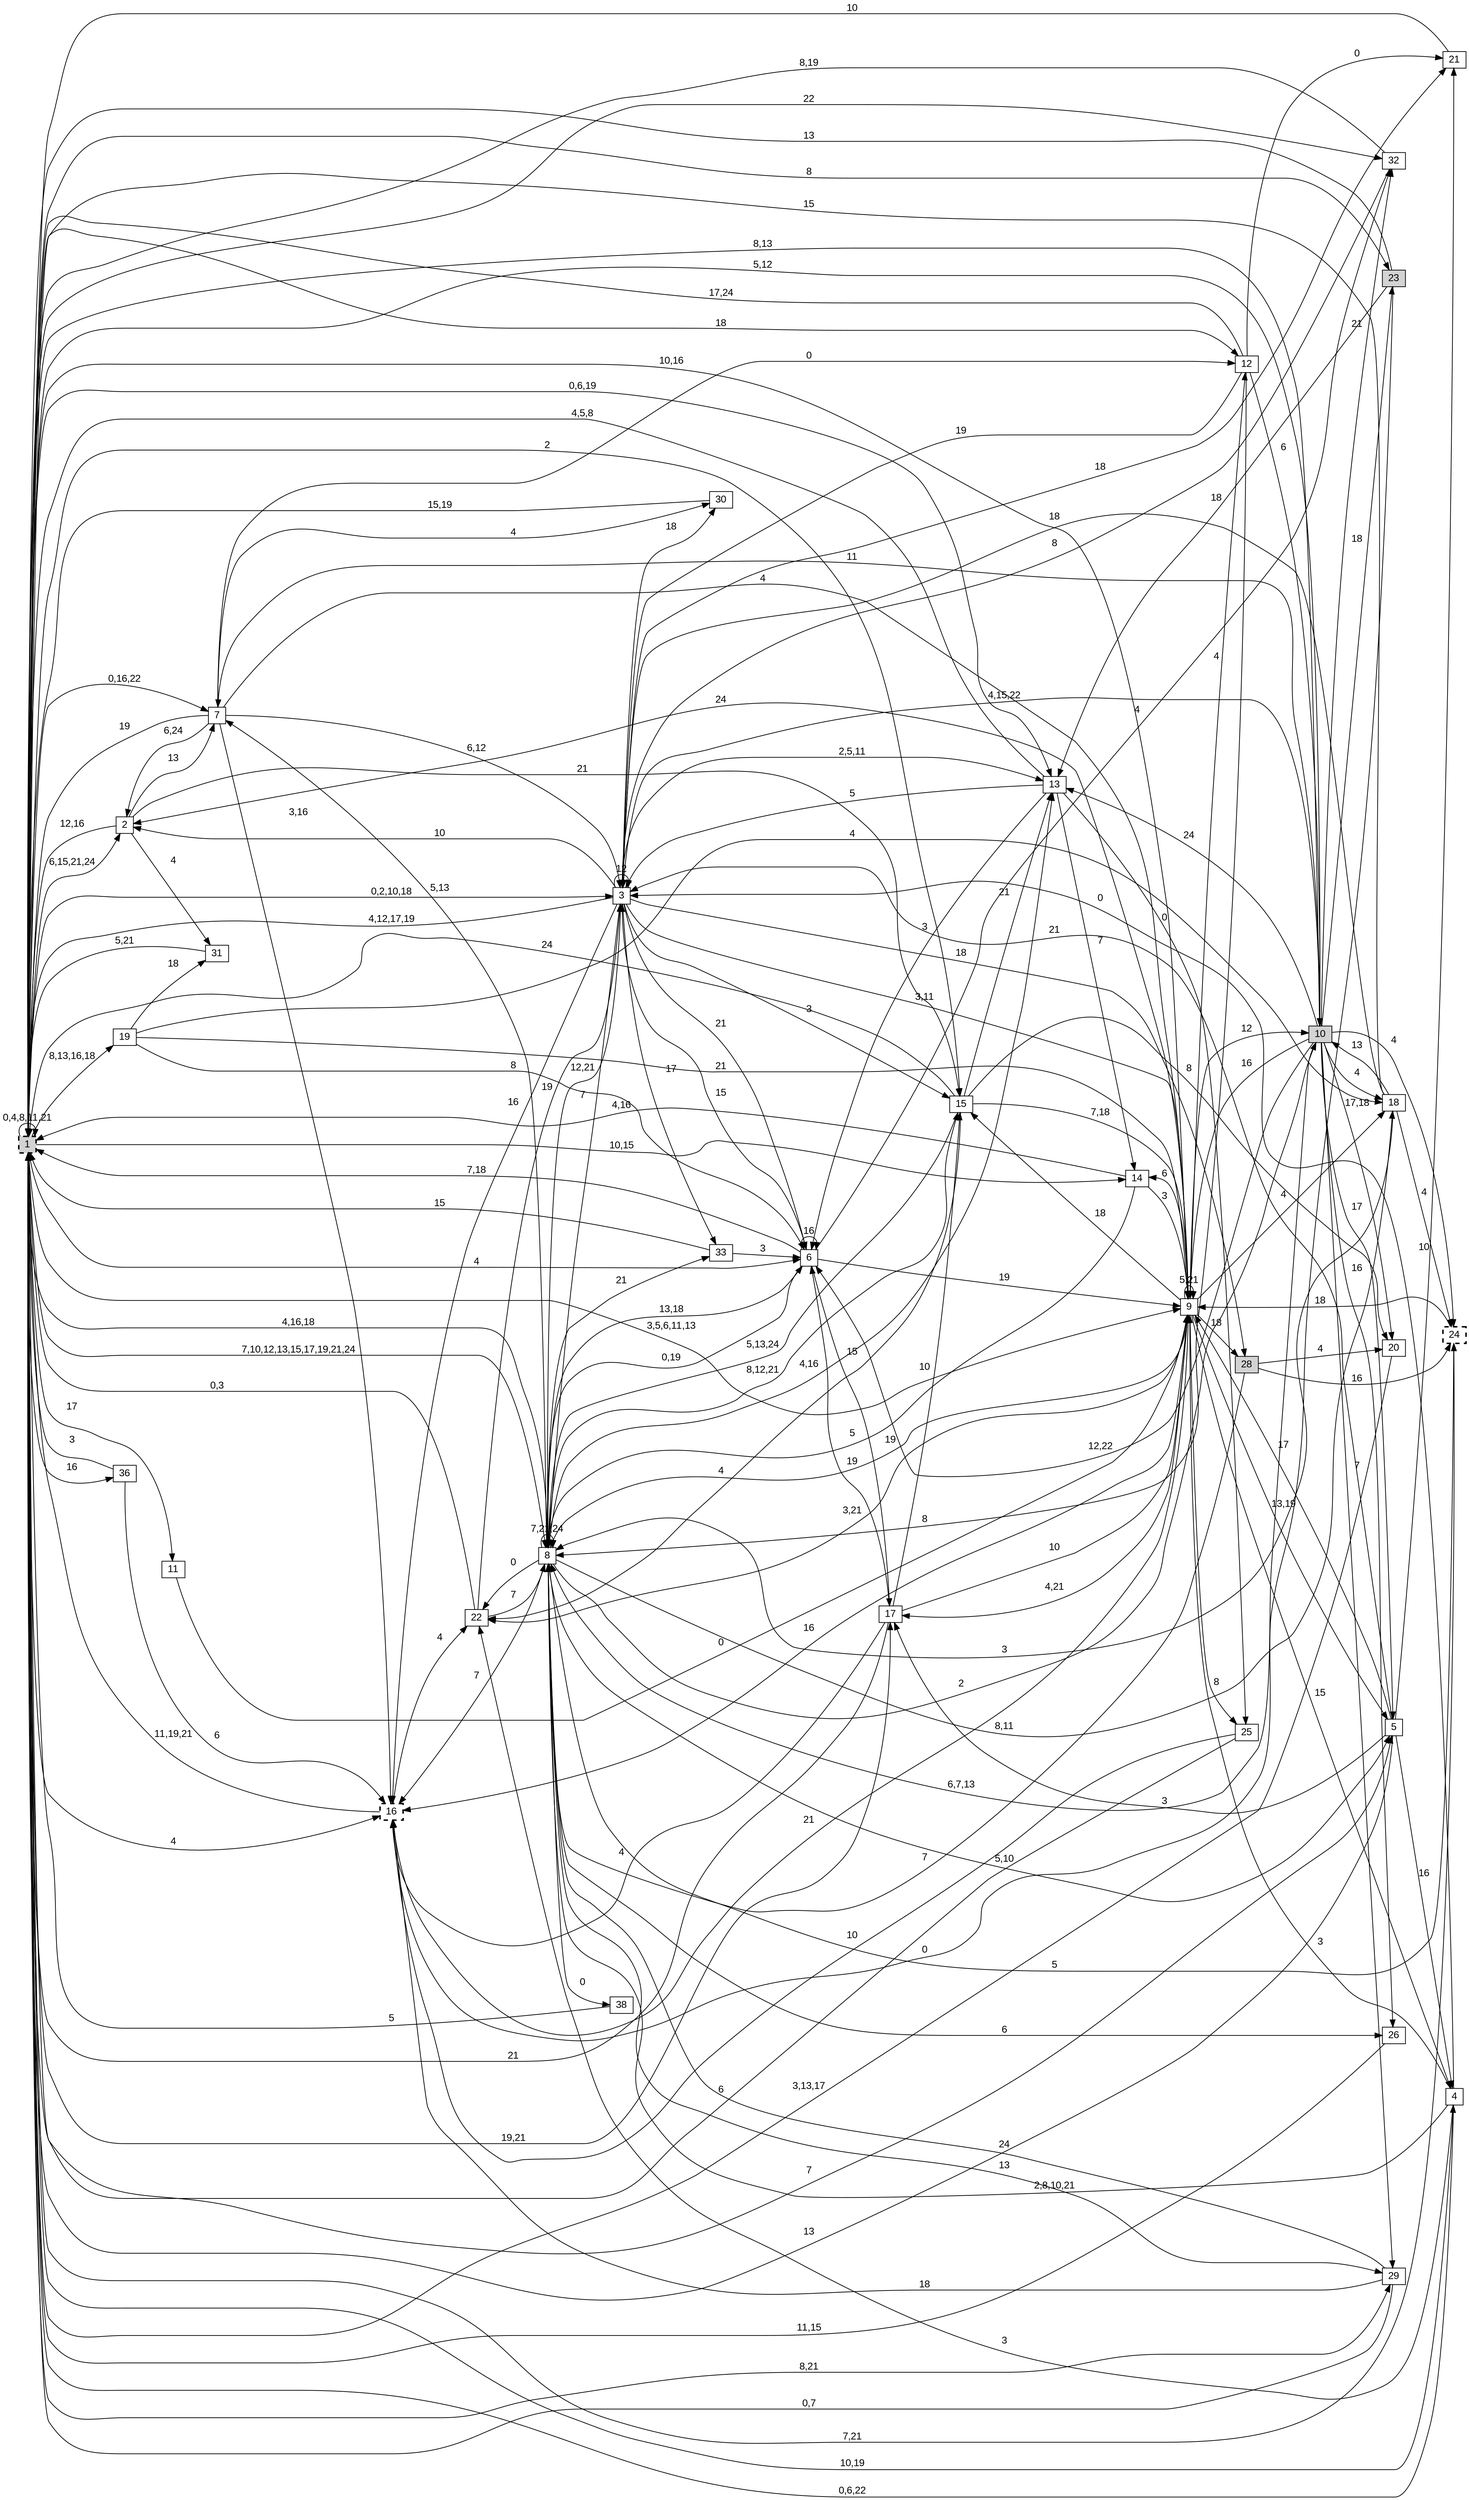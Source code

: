 digraph "NDFA" {
  rankdir=LR
  node [shape=box width=0.1 height=0.1 fontname=Arial]
  edge [fontname=Arial]
/* Estados */
 s1 [label="1" style="filled,bold,dashed"] /* I:1 F:1 D:0 */
 s2 [label="2" ] /* I:0 F:0 D:0 */
 s3 [label="3" ] /* I:0 F:0 D:0 */
 s4 [label="4" ] /* I:0 F:0 D:0 */
 s5 [label="5" ] /* I:0 F:0 D:0 */
 s6 [label="6" ] /* I:0 F:0 D:0 */
 s7 [label="7" ] /* I:0 F:0 D:0 */
 s8 [label="8" ] /* I:0 F:0 D:0 */
 s9 [label="9" ] /* I:0 F:0 D:0 */
 s10 [label="10" style="filled"] /* I:1 F:0 D:0 */
 s11 [label="11" ] /* I:0 F:0 D:0 */
 s12 [label="12" ] /* I:0 F:0 D:0 */
 s13 [label="13" ] /* I:0 F:0 D:0 */
 s14 [label="14" ] /* I:0 F:0 D:0 */
 s15 [label="15" ] /* I:0 F:0 D:0 */
 s16 [label="16" style="bold,dashed"] /* I:0 F:1 D:0 */
 s17 [label="17" ] /* I:0 F:0 D:0 */
 s18 [label="18" ] /* I:0 F:0 D:0 */
 s19 [label="19" ] /* I:0 F:0 D:0 */
 s20 [label="20" ] /* I:0 F:0 D:0 */
 s21 [label="21" ] /* I:0 F:0 D:0 */
 s22 [label="22" ] /* I:0 F:0 D:0 */
 s23 [label="23" style="filled"] /* I:1 F:0 D:0 */
 s24 [label="24" style="bold,dashed"] /* I:0 F:1 D:0 */
 s25 [label="25" ] /* I:0 F:0 D:0 */
 s26 [label="26" ] /* I:0 F:0 D:0 */
 s28 [label="28" style="filled"] /* I:1 F:0 D:0 */
 s29 [label="29" ] /* I:0 F:0 D:0 */
 s30 [label="30" ] /* I:0 F:0 D:0 */
 s31 [label="31" ] /* I:0 F:0 D:0 */
 s32 [label="32" ] /* I:0 F:0 D:0 */
 s33 [label="33" ] /* I:0 F:0 D:0 */
 s36 [label="36" ] /* I:0 F:0 D:0 */
 s38 [label="38" ] /* I:0 F:0 D:0 */
/* Transiciones */
  s1 -> s1 [label="0,4,8,11,21"]
  s1 -> s2 [label="6,15,21,24"]
  s1 -> s3 [label="0,2,10,18"]
  s1 -> s4 [label="10,19"]
  s1 -> s5 [label="7"]
  s1 -> s6 [label="4"]
  s1 -> s7 [label="0,16,22"]
  s1 -> s8 [label="7,10,12,13,15,17,19,21,24"]
  s1 -> s9 [label="3,5,6,11,13"]
  s1 -> s10 [label="5,12"]
  s1 -> s11 [label="17"]
  s1 -> s12 [label="18"]
  s1 -> s13 [label="0,6,19"]
  s1 -> s14 [label="10,15"]
  s1 -> s15 [label="2"]
  s1 -> s16 [label="4"]
  s1 -> s17 [label="19,21"]
  s1 -> s19 [label="8,13,16,18"]
  s1 -> s23 [label="8"]
  s1 -> s24 [label="7,21"]
  s1 -> s29 [label="8,21"]
  s1 -> s32 [label="22"]
  s1 -> s36 [label="16"]
  s2 -> s1 [label="12,16"]
  s2 -> s7 [label="13"]
  s2 -> s15 [label="21"]
  s2 -> s31 [label="4"]
  s3 -> s1 [label="4,12,17,19"]
  s3 -> s2 [label="10"]
  s3 -> s3 [label="12"]
  s3 -> s6 [label="21"]
  s3 -> s8 [label="7"]
  s3 -> s9 [label="3,11"]
  s3 -> s13 [label="2,5,11"]
  s3 -> s15 [label="3"]
  s3 -> s16 [label="16"]
  s3 -> s21 [label="18"]
  s3 -> s28 [label="18"]
  s3 -> s30 [label="18"]
  s3 -> s33 [label="17"]
  s4 -> s1 [label="0,6,22"]
  s4 -> s3 [label="0"]
  s4 -> s8 [label="2,8,10,21"]
  s4 -> s9 [label="3"]
  s4 -> s22 [label="3"]
  s5 -> s1 [label="13"]
  s5 -> s3 [label="21"]
  s5 -> s4 [label="16"]
  s5 -> s9 [label="17"]
  s5 -> s17 [label="3"]
  s5 -> s21 [label="10"]
  s6 -> s1 [label="7,18"]
  s6 -> s3 [label="15"]
  s6 -> s6 [label="16"]
  s6 -> s8 [label="0,19"]
  s6 -> s9 [label="19"]
  s6 -> s17 [label="15"]
  s6 -> s32 [label="4"]
  s7 -> s1 [label="19"]
  s7 -> s2 [label="6,24"]
  s7 -> s3 [label="6,12"]
  s7 -> s9 [label="4"]
  s7 -> s12 [label="0"]
  s7 -> s16 [label="3,16"]
  s7 -> s30 [label="4"]
  s8 -> s1 [label="4,16,18"]
  s8 -> s3 [label="12,21"]
  s8 -> s5 [label="5,10"]
  s8 -> s6 [label="13,18"]
  s8 -> s7 [label="5,13"]
  s8 -> s8 [label="7,21,24"]
  s8 -> s10 [label="2"]
  s8 -> s13 [label="4,16"]
  s8 -> s15 [label="8,12,21"]
  s8 -> s16 [label="7"]
  s8 -> s18 [label="8,11"]
  s8 -> s22 [label="0"]
  s8 -> s26 [label="6"]
  s8 -> s29 [label="13"]
  s8 -> s33 [label="21"]
  s8 -> s38 [label="0"]
  s9 -> s1 [label="10,16"]
  s9 -> s2 [label="24"]
  s9 -> s4 [label="15"]
  s9 -> s5 [label="13,19"]
  s9 -> s8 [label="19"]
  s9 -> s9 [label="5,21"]
  s9 -> s10 [label="12"]
  s9 -> s12 [label="4"]
  s9 -> s14 [label="6"]
  s9 -> s15 [label="18"]
  s9 -> s16 [label="16"]
  s9 -> s17 [label="4,21"]
  s9 -> s18 [label="4"]
  s9 -> s22 [label="3,21"]
  s9 -> s25 [label="8"]
  s9 -> s28 [label="18"]
  s10 -> s1 [label="8,13"]
  s10 -> s3 [label="4,15,22"]
  s10 -> s5 [label="17"]
  s10 -> s6 [label="12,22"]
  s10 -> s7 [label="11"]
  s10 -> s8 [label="6,7,13"]
  s10 -> s9 [label="16"]
  s10 -> s13 [label="24"]
  s10 -> s18 [label="4"]
  s10 -> s20 [label="17,18"]
  s10 -> s23 [label="18"]
  s10 -> s24 [label="4"]
  s10 -> s26 [label="16"]
  s10 -> s29 [label="7"]
  s10 -> s32 [label="21"]
  s11 -> s9 [label="0"]
  s12 -> s1 [label="17,24"]
  s12 -> s3 [label="19"]
  s12 -> s8 [label="8"]
  s12 -> s10 [label="6"]
  s12 -> s21 [label="0"]
  s13 -> s1 [label="4,5,8"]
  s13 -> s3 [label="5"]
  s13 -> s6 [label="3"]
  s13 -> s14 [label="7"]
  s13 -> s25 [label="0"]
  s14 -> s1 [label="4,16"]
  s14 -> s8 [label="5"]
  s14 -> s9 [label="3"]
  s15 -> s1 [label="24"]
  s15 -> s8 [label="5,13,24"]
  s15 -> s9 [label="7,18"]
  s15 -> s13 [label="21"]
  s15 -> s20 [label="8"]
  s15 -> s22 [label="4"]
  s16 -> s1 [label="11,19,21"]
  s16 -> s9 [label="21"]
  s16 -> s22 [label="4"]
  s17 -> s1 [label="21"]
  s17 -> s6 [label="19"]
  s17 -> s9 [label="10"]
  s17 -> s15 [label="10"]
  s17 -> s16 [label="4"]
  s18 -> s1 [label="15"]
  s18 -> s3 [label="18"]
  s18 -> s8 [label="3"]
  s18 -> s10 [label="13"]
  s18 -> s24 [label="4"]
  s19 -> s6 [label="8"]
  s19 -> s9 [label="21"]
  s19 -> s18 [label="4"]
  s19 -> s31 [label="18"]
  s20 -> s1 [label="3,13,17"]
  s21 -> s1 [label="10"]
  s22 -> s1 [label="0,3"]
  s22 -> s3 [label="19"]
  s22 -> s8 [label="7"]
  s23 -> s1 [label="13"]
  s23 -> s13 [label="18"]
  s23 -> s16 [label="0"]
  s24 -> s8 [label="5"]
  s24 -> s9 [label="18"]
  s25 -> s1 [label="6"]
  s25 -> s16 [label="10"]
  s26 -> s1 [label="11,15"]
  s28 -> s8 [label="7"]
  s28 -> s20 [label="4"]
  s28 -> s24 [label="16"]
  s29 -> s1 [label="0,7"]
  s29 -> s8 [label="24"]
  s29 -> s16 [label="18"]
  s30 -> s1 [label="15,19"]
  s31 -> s1 [label="5,21"]
  s32 -> s1 [label="8,19"]
  s32 -> s3 [label="8"]
  s33 -> s1 [label="15"]
  s33 -> s6 [label="3"]
  s36 -> s1 [label="3"]
  s36 -> s16 [label="6"]
  s38 -> s1 [label="5"]
}
